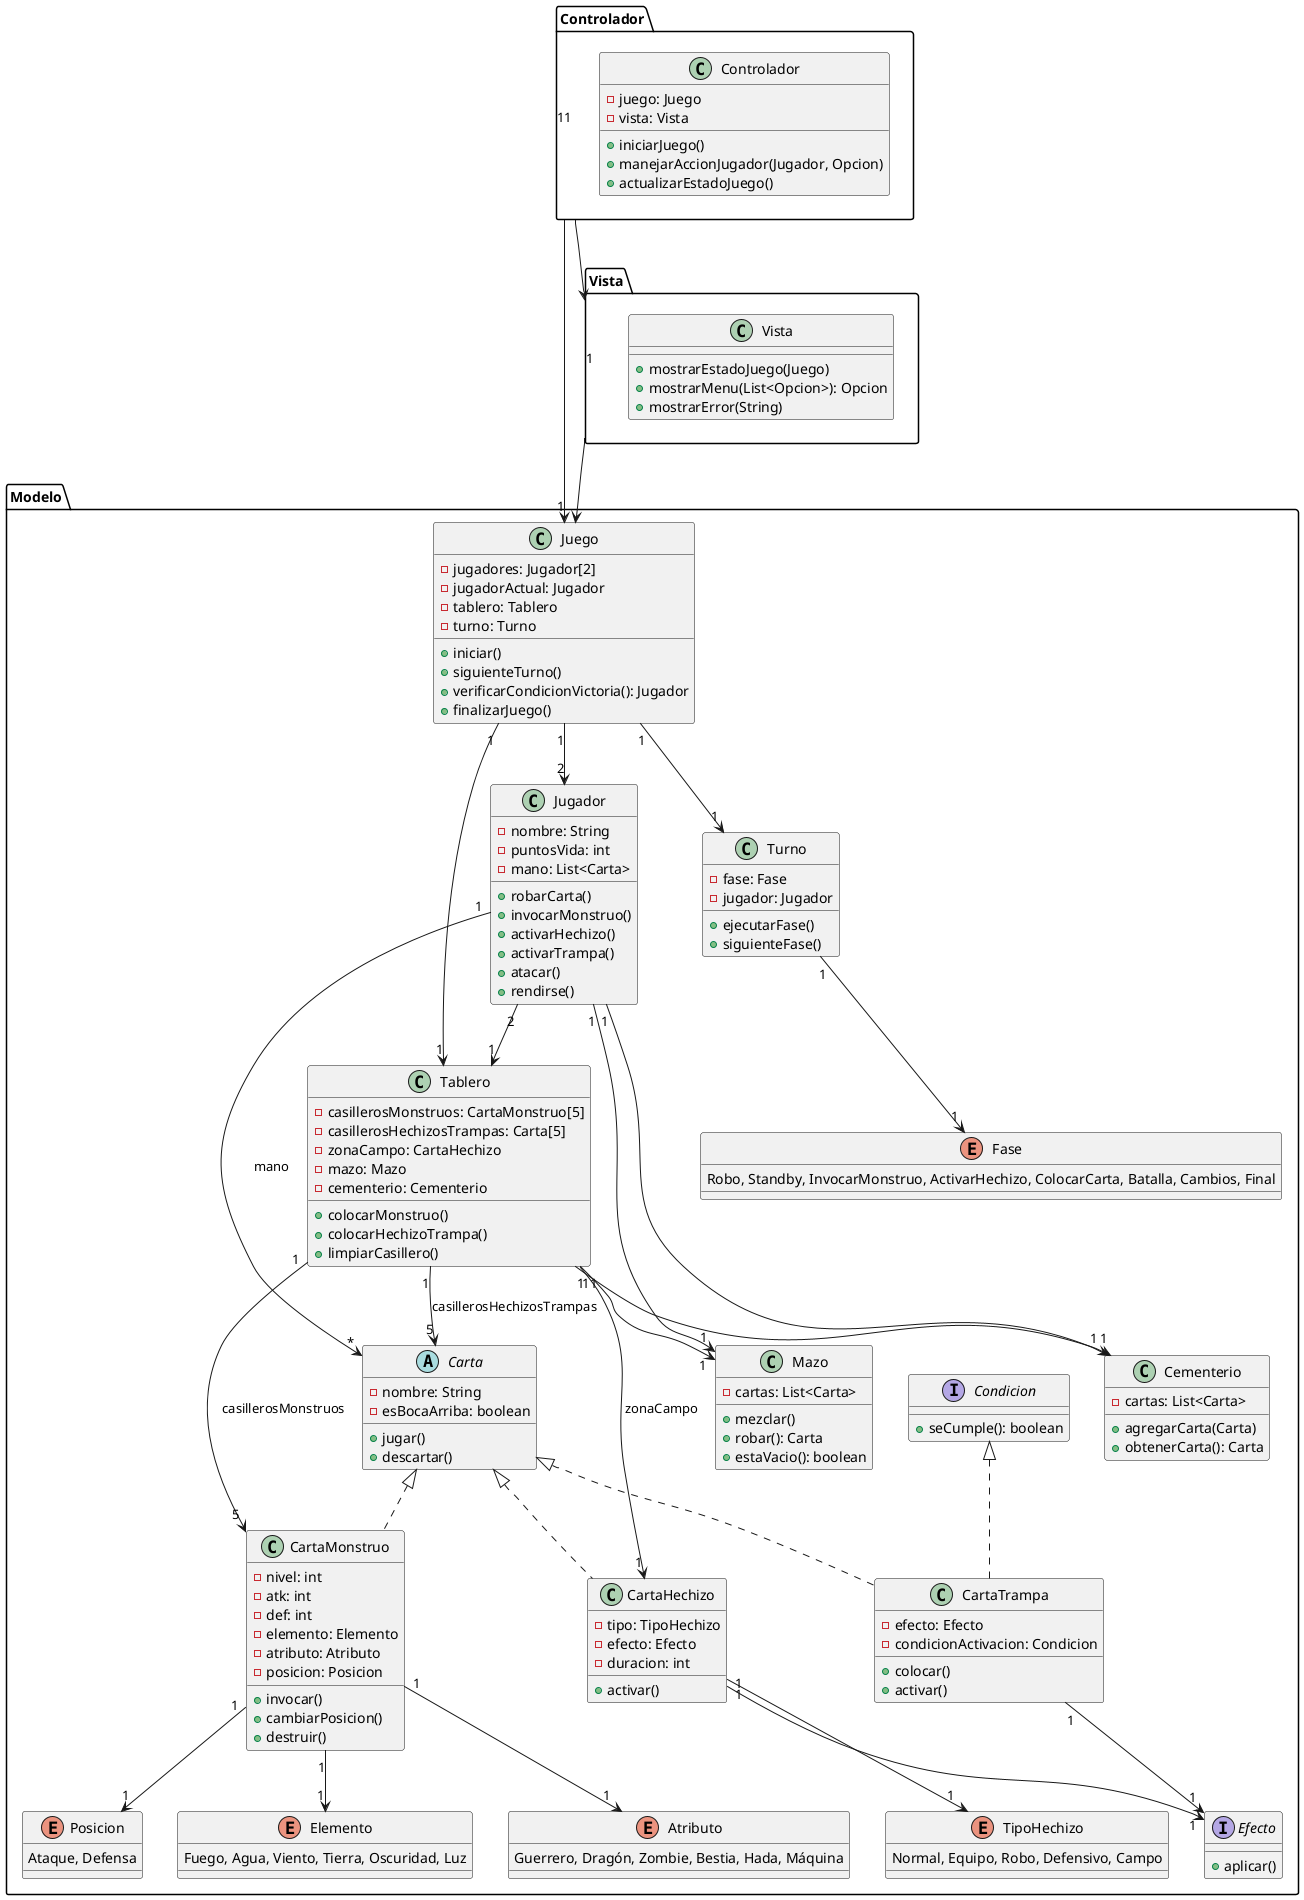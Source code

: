 @startuml
package "Modelo" {
  abstract class Carta {
    -nombre: String
    -esBocaArriba: boolean
    +jugar()
    +descartar()
  }

  class CartaMonstruo {
    -nivel: int
    -atk: int
    -def: int
    -elemento: Elemento
    -atributo: Atributo
    -posicion: Posicion
    +invocar()
    +cambiarPosicion()
    +destruir()
  }

  class CartaHechizo {
    -tipo: TipoHechizo
    -efecto: Efecto
    -duracion: int
    +activar()
  }

  class CartaTrampa {
    -efecto: Efecto
    -condicionActivacion: Condicion
    +colocar()
    +activar()
  }

  interface Efecto {
    +aplicar()
  }

  interface Condicion {
    +seCumple(): boolean
  }

  class Jugador {
    -nombre: String
    -puntosVida: int
    -mano: List<Carta>
    +robarCarta()
    +invocarMonstruo()
    +activarHechizo()
    +activarTrampa()
    +atacar()
    +rendirse()
  }

  class Mazo {
    -cartas: List<Carta>
    +mezclar()
    +robar(): Carta
    +estaVacio(): boolean
  }

  class Cementerio {
    -cartas: List<Carta>
    +agregarCarta(Carta)
    +obtenerCarta(): Carta
  }

  class Tablero {
    -casillerosMonstruos: CartaMonstruo[5]
    -casillerosHechizosTrampas: Carta[5]
    -zonaCampo: CartaHechizo
    -mazo: Mazo
    -cementerio: Cementerio
    +colocarMonstruo()
    +colocarHechizoTrampa()
    +limpiarCasillero()
  }

  class Juego {
    -jugadores: Jugador[2]
    -jugadorActual: Jugador
    -tablero: Tablero
    -turno: Turno
    +iniciar()
    +siguienteTurno()
    +verificarCondicionVictoria(): Jugador
    +finalizarJuego()
  }

  class Turno {
    -fase: Fase
    -jugador: Jugador
    +ejecutarFase()
    +siguienteFase()
  }

  enum Elemento {
    Fuego, Agua, Viento, Tierra, Oscuridad, Luz
  }

  enum Atributo {
    Guerrero, Dragón, Zombie, Bestia, Hada, Máquina
  }

  enum Posicion {
    Ataque, Defensa
  }

  enum TipoHechizo {
    Normal, Equipo, Robo, Defensivo, Campo
  }

  enum Fase {
    Robo, Standby, InvocarMonstruo, ActivarHechizo, ColocarCarta, Batalla, Cambios, Final
  }
}

package "Vista" {
  class Vista {
    +mostrarEstadoJuego(Juego)
    +mostrarMenu(List<Opcion>): Opcion
    +mostrarError(String)
  }
}

package "Controlador" {
  class Controlador {
    -juego: Juego
    -vista: Vista
    +iniciarJuego()
    +manejarAccionJugador(Jugador, Opcion)
    +actualizarEstadoJuego()
  }
}

Carta <|.. CartaMonstruo
Carta <|.. CartaHechizo
Carta <|.. CartaTrampa
CartaHechizo "1" --> "1" TipoHechizo
CartaMonstruo "1" --> "1" Posicion
CartaMonstruo "1" --> "1" Elemento
CartaMonstruo "1" --> "1" Atributo
CartaHechizo "1" --> "1" Efecto
CartaTrampa "1" --> "1" Efecto
Condicion <|.. CartaTrampa
Jugador "1" --> "1" Mazo
Jugador "1" --> "1" Cementerio
Jugador "1" --> "*" Carta : mano
Jugador "2" --> "1" Tablero
Juego "1" --> "2" Jugador
Juego "1" --> "1" Tablero
Juego "1" --> "1" Turno
Turno "1" --> "1" Fase
Tablero "1" --> "5" CartaMonstruo : casillerosMonstruos
Tablero "1" --> "5" Carta : casillerosHechizosTrampas
Tablero "1" --> "1" CartaHechizo : zonaCampo
Tablero "1" --> "1" Mazo
Tablero "1" --> "1" Cementerio
Controlador "1" --> "1" Juego
Controlador "1" --> "1" Vista
Vista --> Juego

@enduml